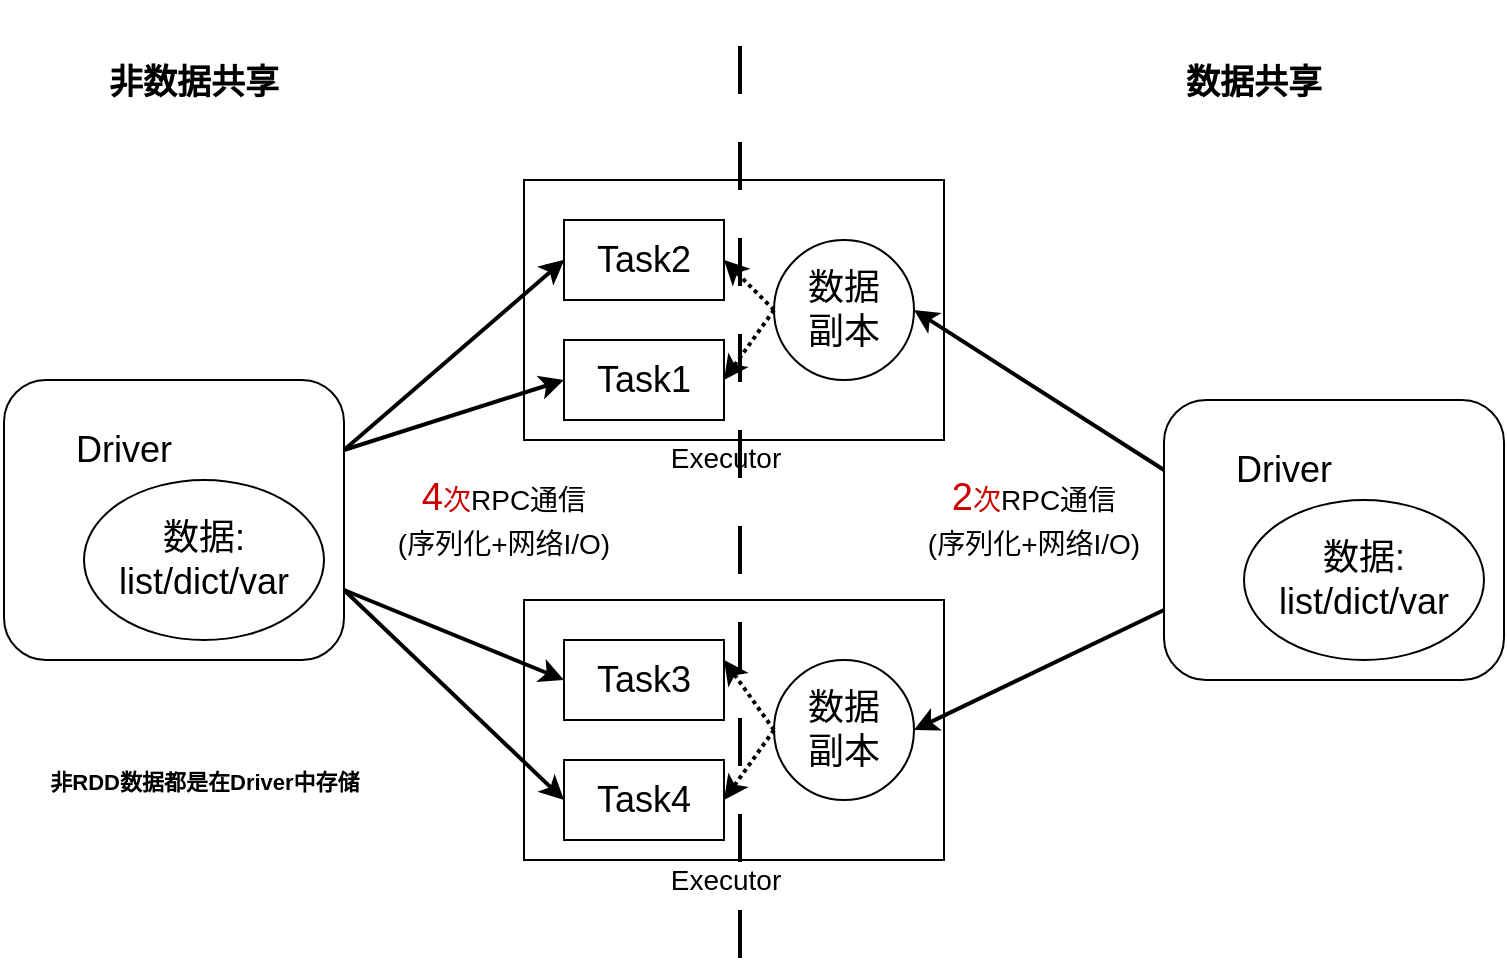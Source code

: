 <mxfile version="20.8.20" type="github">
  <diagram name="第 1 页" id="GokOCfFwTutKOHH1MTaB">
    <mxGraphModel dx="1221" dy="649" grid="0" gridSize="10" guides="1" tooltips="1" connect="1" arrows="1" fold="1" page="0" pageScale="1" pageWidth="827" pageHeight="1169" math="0" shadow="0">
      <root>
        <mxCell id="0" />
        <mxCell id="1" parent="0" />
        <mxCell id="_IOqJUJfLBVkN4J41VBG-2" value="" style="rounded=1;whiteSpace=wrap;html=1;" vertex="1" parent="1">
          <mxGeometry x="180" y="230" width="170" height="140" as="geometry" />
        </mxCell>
        <mxCell id="_IOqJUJfLBVkN4J41VBG-3" value="" style="rounded=0;whiteSpace=wrap;html=1;" vertex="1" parent="1">
          <mxGeometry x="440" y="130" width="210" height="130" as="geometry" />
        </mxCell>
        <mxCell id="_IOqJUJfLBVkN4J41VBG-4" value="" style="rounded=0;whiteSpace=wrap;html=1;" vertex="1" parent="1">
          <mxGeometry x="440" y="340" width="210" height="130" as="geometry" />
        </mxCell>
        <mxCell id="_IOqJUJfLBVkN4J41VBG-5" value="&lt;font style=&quot;font-size: 18px;&quot;&gt;Driver&lt;/font&gt;" style="text;html=1;strokeColor=none;fillColor=none;align=center;verticalAlign=middle;whiteSpace=wrap;rounded=0;" vertex="1" parent="1">
          <mxGeometry x="210" y="250" width="60" height="30" as="geometry" />
        </mxCell>
        <mxCell id="_IOqJUJfLBVkN4J41VBG-6" value="Task2" style="rounded=0;whiteSpace=wrap;html=1;fontSize=18;" vertex="1" parent="1">
          <mxGeometry x="460" y="150" width="80" height="40" as="geometry" />
        </mxCell>
        <mxCell id="_IOqJUJfLBVkN4J41VBG-7" value="Task3" style="rounded=0;whiteSpace=wrap;html=1;fontSize=18;" vertex="1" parent="1">
          <mxGeometry x="460" y="360" width="80" height="40" as="geometry" />
        </mxCell>
        <mxCell id="_IOqJUJfLBVkN4J41VBG-8" value="数据&lt;br&gt;副本" style="ellipse;whiteSpace=wrap;html=1;aspect=fixed;fontSize=18;" vertex="1" parent="1">
          <mxGeometry x="565" y="160" width="70" height="70" as="geometry" />
        </mxCell>
        <mxCell id="_IOqJUJfLBVkN4J41VBG-9" value="Task1" style="rounded=0;whiteSpace=wrap;html=1;fontSize=18;" vertex="1" parent="1">
          <mxGeometry x="460" y="210" width="80" height="40" as="geometry" />
        </mxCell>
        <mxCell id="_IOqJUJfLBVkN4J41VBG-10" value="Task4" style="rounded=0;whiteSpace=wrap;html=1;fontSize=18;" vertex="1" parent="1">
          <mxGeometry x="460" y="420" width="80" height="40" as="geometry" />
        </mxCell>
        <mxCell id="_IOqJUJfLBVkN4J41VBG-11" value="数据:&lt;br&gt;list/dict/var" style="ellipse;whiteSpace=wrap;html=1;fontSize=18;" vertex="1" parent="1">
          <mxGeometry x="220" y="280" width="120" height="80" as="geometry" />
        </mxCell>
        <mxCell id="_IOqJUJfLBVkN4J41VBG-12" value="" style="rounded=1;whiteSpace=wrap;html=1;" vertex="1" parent="1">
          <mxGeometry x="760" y="240" width="170" height="140" as="geometry" />
        </mxCell>
        <mxCell id="_IOqJUJfLBVkN4J41VBG-13" value="&lt;font style=&quot;font-size: 18px;&quot;&gt;Driver&lt;/font&gt;" style="text;html=1;strokeColor=none;fillColor=none;align=center;verticalAlign=middle;whiteSpace=wrap;rounded=0;" vertex="1" parent="1">
          <mxGeometry x="790" y="260" width="60" height="30" as="geometry" />
        </mxCell>
        <mxCell id="_IOqJUJfLBVkN4J41VBG-14" value="数据:&lt;br&gt;list/dict/var" style="ellipse;whiteSpace=wrap;html=1;fontSize=18;" vertex="1" parent="1">
          <mxGeometry x="800" y="290" width="120" height="80" as="geometry" />
        </mxCell>
        <mxCell id="_IOqJUJfLBVkN4J41VBG-15" value="" style="endArrow=classic;html=1;rounded=0;fontSize=18;exitX=1;exitY=0.25;exitDx=0;exitDy=0;" edge="1" parent="1" source="_IOqJUJfLBVkN4J41VBG-2">
          <mxGeometry width="50" height="50" relative="1" as="geometry">
            <mxPoint x="410" y="220" as="sourcePoint" />
            <mxPoint x="460" y="170" as="targetPoint" />
          </mxGeometry>
        </mxCell>
        <mxCell id="_IOqJUJfLBVkN4J41VBG-17" value="" style="endArrow=classic;html=1;rounded=0;fontSize=18;exitX=1;exitY=0.25;exitDx=0;exitDy=0;entryX=0;entryY=0.5;entryDx=0;entryDy=0;strokeWidth=2;" edge="1" parent="1" source="_IOqJUJfLBVkN4J41VBG-2" target="_IOqJUJfLBVkN4J41VBG-9">
          <mxGeometry width="50" height="50" relative="1" as="geometry">
            <mxPoint x="350" y="290" as="sourcePoint" />
            <mxPoint x="400" y="240" as="targetPoint" />
          </mxGeometry>
        </mxCell>
        <mxCell id="_IOqJUJfLBVkN4J41VBG-18" value="" style="endArrow=classic;html=1;rounded=0;fontSize=18;exitX=1;exitY=0.25;exitDx=0;exitDy=0;strokeWidth=2;" edge="1" parent="1">
          <mxGeometry width="50" height="50" relative="1" as="geometry">
            <mxPoint x="350" y="265" as="sourcePoint" />
            <mxPoint x="460" y="170" as="targetPoint" />
          </mxGeometry>
        </mxCell>
        <mxCell id="_IOqJUJfLBVkN4J41VBG-20" value="" style="endArrow=classic;html=1;rounded=0;strokeWidth=2;fontSize=18;exitX=1;exitY=0.75;exitDx=0;exitDy=0;entryX=0;entryY=0.5;entryDx=0;entryDy=0;" edge="1" parent="1" source="_IOqJUJfLBVkN4J41VBG-2" target="_IOqJUJfLBVkN4J41VBG-7">
          <mxGeometry width="50" height="50" relative="1" as="geometry">
            <mxPoint x="350" y="400" as="sourcePoint" />
            <mxPoint x="400" y="350" as="targetPoint" />
          </mxGeometry>
        </mxCell>
        <mxCell id="_IOqJUJfLBVkN4J41VBG-21" value="" style="endArrow=classic;html=1;rounded=0;strokeWidth=2;fontSize=18;exitX=1;exitY=0.75;exitDx=0;exitDy=0;entryX=0;entryY=0.5;entryDx=0;entryDy=0;" edge="1" parent="1" source="_IOqJUJfLBVkN4J41VBG-2" target="_IOqJUJfLBVkN4J41VBG-10">
          <mxGeometry width="50" height="50" relative="1" as="geometry">
            <mxPoint x="350" y="540" as="sourcePoint" />
            <mxPoint x="400" y="490" as="targetPoint" />
          </mxGeometry>
        </mxCell>
        <mxCell id="_IOqJUJfLBVkN4J41VBG-22" value="数据&lt;br style=&quot;border-color: var(--border-color);&quot;&gt;副本" style="ellipse;whiteSpace=wrap;html=1;aspect=fixed;fontSize=18;" vertex="1" parent="1">
          <mxGeometry x="565" y="370" width="70" height="70" as="geometry" />
        </mxCell>
        <mxCell id="_IOqJUJfLBVkN4J41VBG-23" value="" style="endArrow=classic;html=1;rounded=0;strokeWidth=2;fontSize=18;exitX=0;exitY=0.25;exitDx=0;exitDy=0;entryX=1;entryY=0.5;entryDx=0;entryDy=0;" edge="1" parent="1" source="_IOqJUJfLBVkN4J41VBG-12" target="_IOqJUJfLBVkN4J41VBG-8">
          <mxGeometry width="50" height="50" relative="1" as="geometry">
            <mxPoint x="780" y="220" as="sourcePoint" />
            <mxPoint x="830" y="170" as="targetPoint" />
          </mxGeometry>
        </mxCell>
        <mxCell id="_IOqJUJfLBVkN4J41VBG-24" value="" style="endArrow=classic;html=1;rounded=0;strokeWidth=2;fontSize=18;exitX=0;exitY=0.75;exitDx=0;exitDy=0;entryX=1;entryY=0.5;entryDx=0;entryDy=0;" edge="1" parent="1" source="_IOqJUJfLBVkN4J41VBG-12" target="_IOqJUJfLBVkN4J41VBG-22">
          <mxGeometry width="50" height="50" relative="1" as="geometry">
            <mxPoint x="900" y="530" as="sourcePoint" />
            <mxPoint x="950" y="480" as="targetPoint" />
          </mxGeometry>
        </mxCell>
        <mxCell id="_IOqJUJfLBVkN4J41VBG-25" value="&lt;font color=&quot;#cc0000&quot; style=&quot;font-size: 19px;&quot;&gt;4&lt;/font&gt;&lt;font style=&quot;font-size: 14px;&quot;&gt;&lt;font color=&quot;#cc0000&quot;&gt;次&lt;/font&gt;RPC通信&lt;br&gt;(序列化+网络I/O)&lt;br&gt;&lt;/font&gt;" style="text;html=1;strokeColor=none;fillColor=none;align=center;verticalAlign=middle;whiteSpace=wrap;rounded=0;fontSize=18;" vertex="1" parent="1">
          <mxGeometry x="370" y="270" width="120" height="60" as="geometry" />
        </mxCell>
        <mxCell id="_IOqJUJfLBVkN4J41VBG-26" value="&lt;font color=&quot;#cc0000&quot; style=&quot;font-size: 19px;&quot;&gt;2&lt;/font&gt;&lt;font style=&quot;font-size: 14px;&quot;&gt;&lt;font color=&quot;#cc0000&quot;&gt;次&lt;/font&gt;RPC通信&lt;br&gt;(序列化+网络I/O)&lt;br&gt;&lt;/font&gt;" style="text;html=1;strokeColor=none;fillColor=none;align=center;verticalAlign=middle;whiteSpace=wrap;rounded=0;fontSize=18;" vertex="1" parent="1">
          <mxGeometry x="635" y="270" width="120" height="60" as="geometry" />
        </mxCell>
        <mxCell id="_IOqJUJfLBVkN4J41VBG-28" value="" style="endArrow=classic;html=1;rounded=0;strokeWidth=2;fontSize=19;fontColor=#CC0000;exitX=0;exitY=0.5;exitDx=0;exitDy=0;entryX=1;entryY=0.5;entryDx=0;entryDy=0;dashed=1;dashPattern=1 1;" edge="1" parent="1" source="_IOqJUJfLBVkN4J41VBG-8" target="_IOqJUJfLBVkN4J41VBG-9">
          <mxGeometry width="50" height="50" relative="1" as="geometry">
            <mxPoint x="553" y="134" as="sourcePoint" />
            <mxPoint x="603" y="84" as="targetPoint" />
          </mxGeometry>
        </mxCell>
        <mxCell id="_IOqJUJfLBVkN4J41VBG-29" value="" style="endArrow=classic;html=1;rounded=0;strokeWidth=2;fontSize=19;fontColor=#CC0000;exitX=0;exitY=0.5;exitDx=0;exitDy=0;entryX=1;entryY=0.5;entryDx=0;entryDy=0;dashed=1;dashPattern=1 1;" edge="1" parent="1" source="_IOqJUJfLBVkN4J41VBG-8" target="_IOqJUJfLBVkN4J41VBG-6">
          <mxGeometry width="50" height="50" relative="1" as="geometry">
            <mxPoint x="623" y="108" as="sourcePoint" />
            <mxPoint x="673" y="58" as="targetPoint" />
          </mxGeometry>
        </mxCell>
        <mxCell id="_IOqJUJfLBVkN4J41VBG-30" value="" style="endArrow=classic;html=1;rounded=0;dashed=1;dashPattern=1 1;strokeWidth=2;fontSize=19;fontColor=#CC0000;exitX=0;exitY=0.5;exitDx=0;exitDy=0;entryX=1;entryY=0.25;entryDx=0;entryDy=0;" edge="1" parent="1" source="_IOqJUJfLBVkN4J41VBG-22" target="_IOqJUJfLBVkN4J41VBG-7">
          <mxGeometry width="50" height="50" relative="1" as="geometry">
            <mxPoint x="553" y="346" as="sourcePoint" />
            <mxPoint x="603" y="296" as="targetPoint" />
          </mxGeometry>
        </mxCell>
        <mxCell id="_IOqJUJfLBVkN4J41VBG-31" value="" style="endArrow=classic;html=1;rounded=0;dashed=1;dashPattern=1 1;strokeWidth=2;fontSize=19;fontColor=#CC0000;exitX=0;exitY=0.5;exitDx=0;exitDy=0;entryX=1;entryY=0.5;entryDx=0;entryDy=0;" edge="1" parent="1" source="_IOqJUJfLBVkN4J41VBG-22" target="_IOqJUJfLBVkN4J41VBG-10">
          <mxGeometry width="50" height="50" relative="1" as="geometry">
            <mxPoint x="651" y="584" as="sourcePoint" />
            <mxPoint x="701" y="534" as="targetPoint" />
          </mxGeometry>
        </mxCell>
        <mxCell id="_IOqJUJfLBVkN4J41VBG-32" value="&lt;font style=&quot;font-size: 14px;&quot; color=&quot;#000000&quot;&gt;Executor&lt;/font&gt;" style="text;html=1;strokeColor=none;fillColor=none;align=center;verticalAlign=middle;whiteSpace=wrap;rounded=0;fontSize=19;fontColor=#CC0000;" vertex="1" parent="1">
          <mxGeometry x="511" y="253" width="60" height="30" as="geometry" />
        </mxCell>
        <mxCell id="_IOqJUJfLBVkN4J41VBG-33" value="&lt;font style=&quot;font-size: 14px;&quot; color=&quot;#000000&quot;&gt;Executor&lt;/font&gt;" style="text;html=1;strokeColor=none;fillColor=none;align=center;verticalAlign=middle;whiteSpace=wrap;rounded=0;fontSize=19;fontColor=#CC0000;" vertex="1" parent="1">
          <mxGeometry x="511" y="464" width="60" height="30" as="geometry" />
        </mxCell>
        <mxCell id="_IOqJUJfLBVkN4J41VBG-34" value="&lt;b&gt;非RDD数据都是在Driver中存储&lt;/b&gt;" style="text;html=1;strokeColor=none;fillColor=none;align=center;verticalAlign=middle;whiteSpace=wrap;rounded=0;fontSize=11;fontColor=#000000;" vertex="1" parent="1">
          <mxGeometry x="178.5" y="416" width="203" height="30" as="geometry" />
        </mxCell>
        <mxCell id="_IOqJUJfLBVkN4J41VBG-35" value="" style="endArrow=none;dashed=1;html=1;dashPattern=12 12;strokeWidth=2;rounded=0;fontSize=11;fontColor=#808080;" edge="1" parent="1">
          <mxGeometry width="50" height="50" relative="1" as="geometry">
            <mxPoint x="548" y="519" as="sourcePoint" />
            <mxPoint x="548" y="41" as="targetPoint" />
          </mxGeometry>
        </mxCell>
        <mxCell id="_IOqJUJfLBVkN4J41VBG-36" value="&lt;b&gt;&lt;font style=&quot;font-size: 17px;&quot;&gt;非数据共享&lt;/font&gt;&lt;/b&gt;" style="text;html=1;strokeColor=none;fillColor=none;align=center;verticalAlign=middle;whiteSpace=wrap;rounded=0;fontSize=11;fontColor=#000000;" vertex="1" parent="1">
          <mxGeometry x="230" y="67" width="90" height="30" as="geometry" />
        </mxCell>
        <mxCell id="_IOqJUJfLBVkN4J41VBG-37" value="&lt;b&gt;&lt;font style=&quot;font-size: 17px;&quot;&gt;数据共享&lt;/font&gt;&lt;/b&gt;" style="text;html=1;strokeColor=none;fillColor=none;align=center;verticalAlign=middle;whiteSpace=wrap;rounded=0;fontSize=11;fontColor=#000000;" vertex="1" parent="1">
          <mxGeometry x="760" y="67" width="90" height="30" as="geometry" />
        </mxCell>
      </root>
    </mxGraphModel>
  </diagram>
</mxfile>
